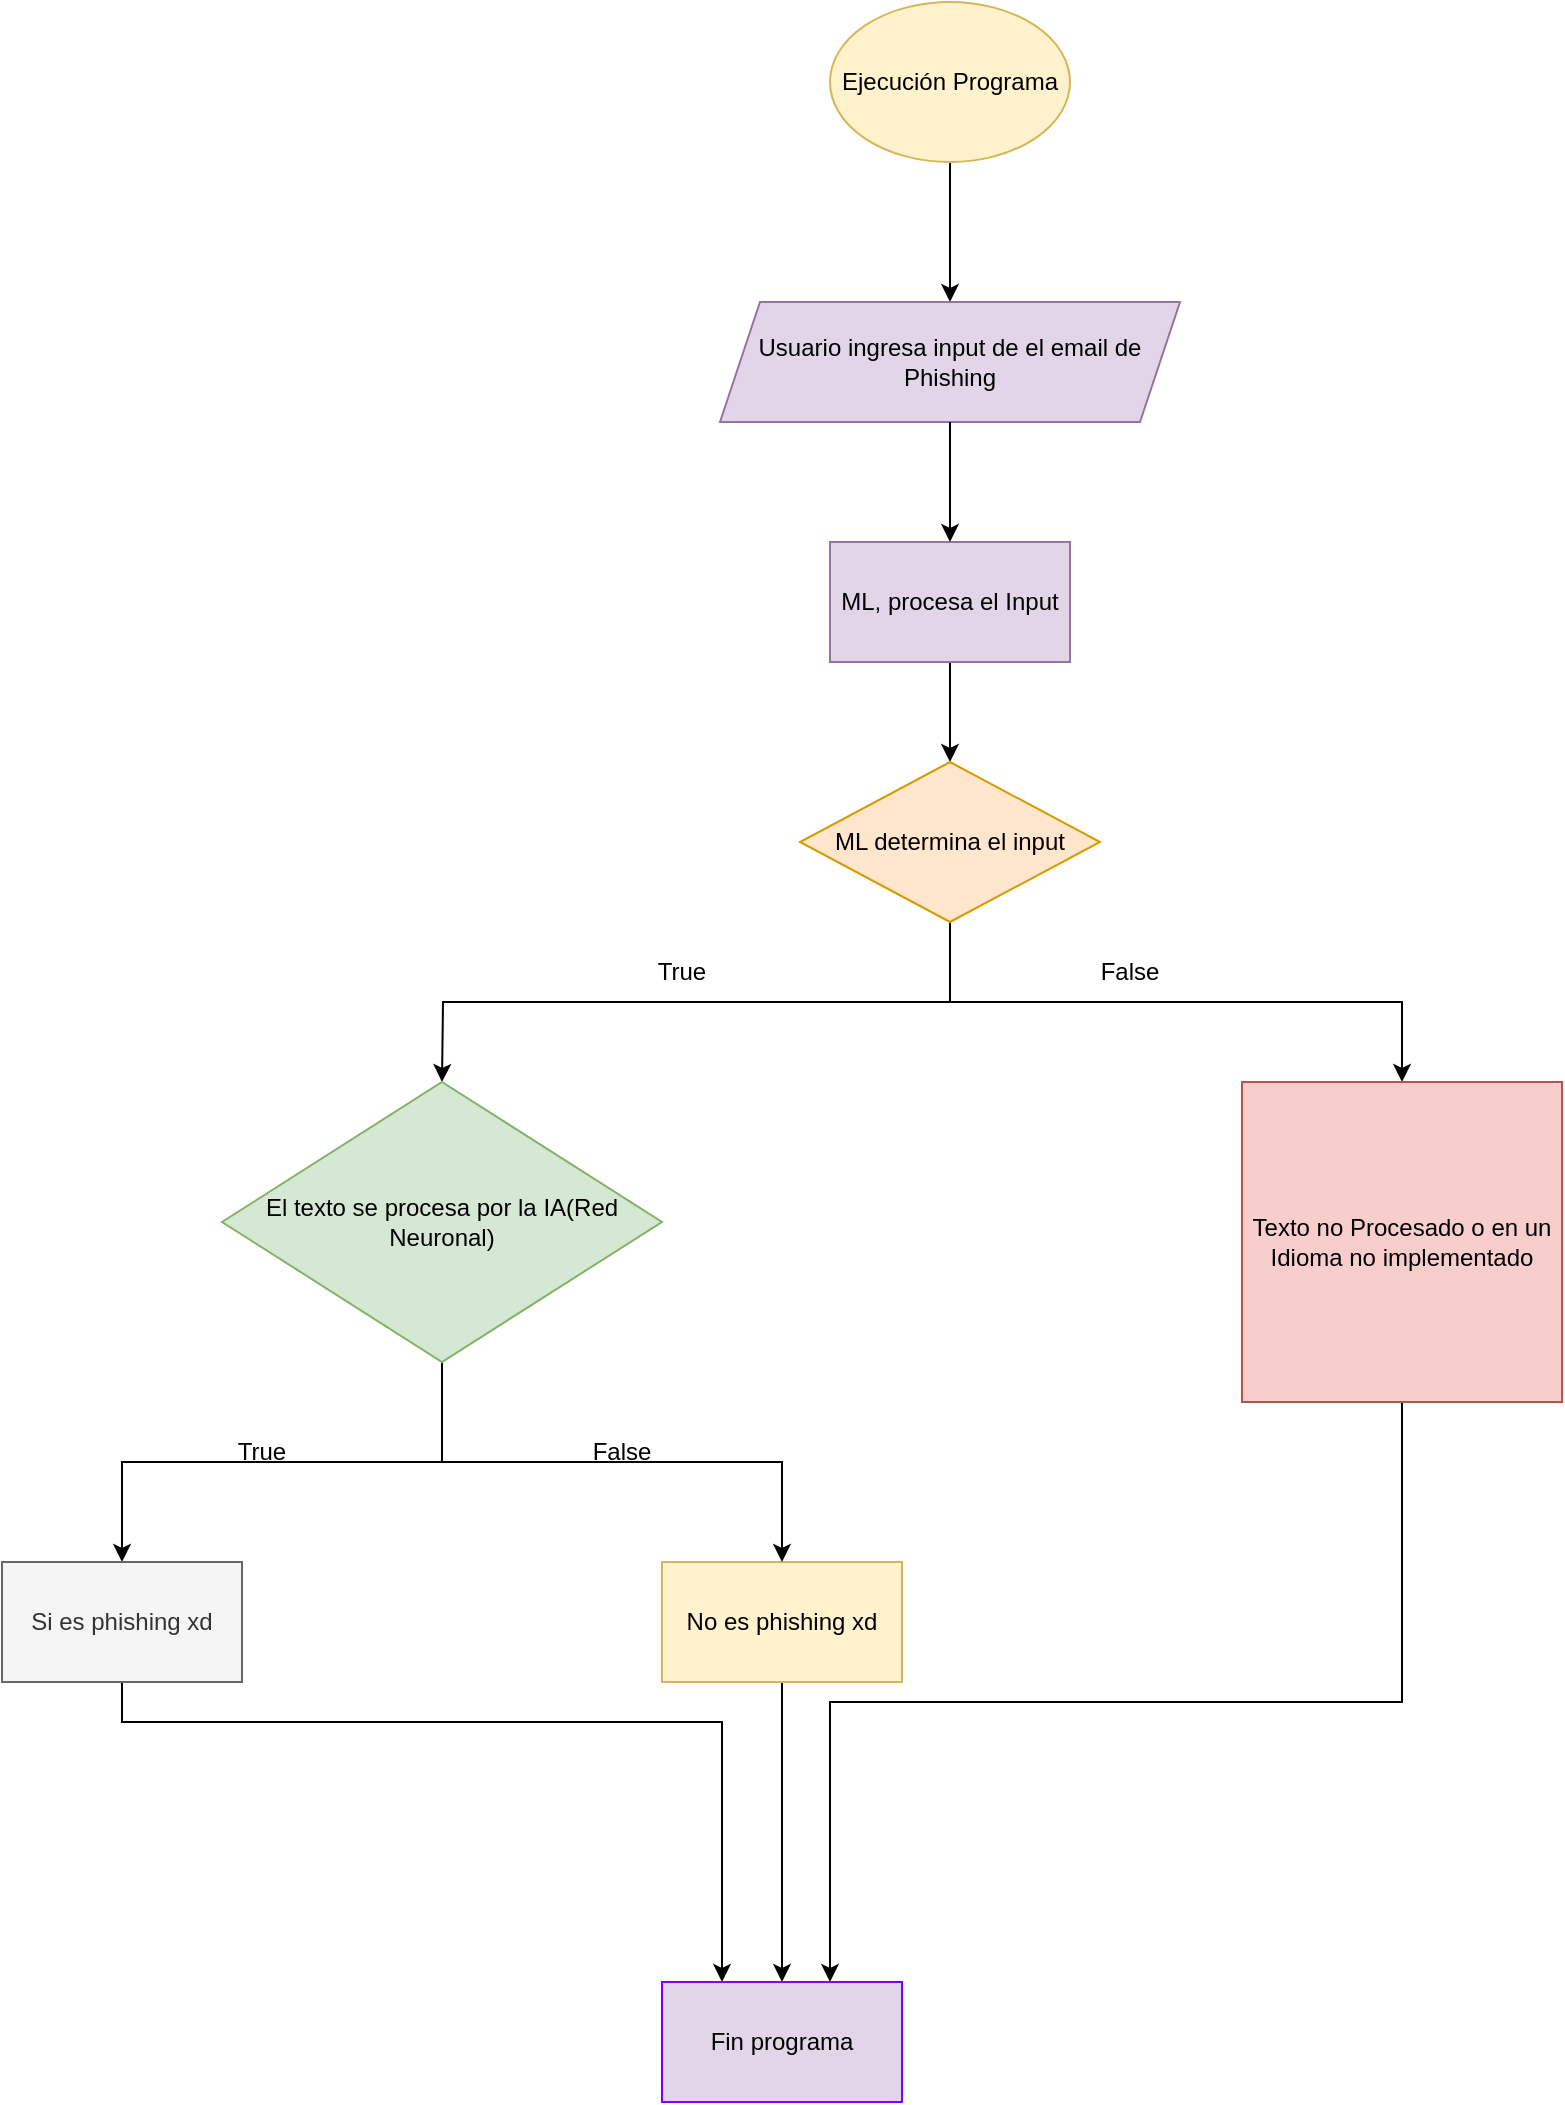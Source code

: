 <mxfile version="22.1.0" type="github">
  <diagram name="Página-1" id="w9HvA0hKsICmtK08iJ2W">
    <mxGraphModel dx="1877" dy="557" grid="1" gridSize="10" guides="1" tooltips="1" connect="1" arrows="1" fold="1" page="1" pageScale="1" pageWidth="827" pageHeight="1169" math="0" shadow="0">
      <root>
        <mxCell id="0" />
        <mxCell id="1" parent="0" />
        <mxCell id="HGkdnTLljScSfvTJA_NK-10" style="edgeStyle=orthogonalEdgeStyle;rounded=0;orthogonalLoop=1;jettySize=auto;html=1;exitX=0.5;exitY=1;exitDx=0;exitDy=0;" edge="1" parent="1" source="HGkdnTLljScSfvTJA_NK-1" target="HGkdnTLljScSfvTJA_NK-4">
          <mxGeometry relative="1" as="geometry" />
        </mxCell>
        <mxCell id="HGkdnTLljScSfvTJA_NK-1" value="ML, procesa el Input" style="rounded=0;whiteSpace=wrap;html=1;fillColor=#e1d5e7;strokeColor=#9673a6;" vertex="1" parent="1">
          <mxGeometry x="354" y="290" width="120" height="60" as="geometry" />
        </mxCell>
        <mxCell id="HGkdnTLljScSfvTJA_NK-9" style="edgeStyle=orthogonalEdgeStyle;rounded=0;orthogonalLoop=1;jettySize=auto;html=1;exitX=0.5;exitY=1;exitDx=0;exitDy=0;" edge="1" parent="1" source="HGkdnTLljScSfvTJA_NK-2" target="HGkdnTLljScSfvTJA_NK-3">
          <mxGeometry relative="1" as="geometry" />
        </mxCell>
        <mxCell id="HGkdnTLljScSfvTJA_NK-2" value="Ejecución Programa" style="ellipse;whiteSpace=wrap;html=1;fillColor=#fff2cc;strokeColor=#d6b656;" vertex="1" parent="1">
          <mxGeometry x="354" y="20" width="120" height="80" as="geometry" />
        </mxCell>
        <mxCell id="HGkdnTLljScSfvTJA_NK-3" value="Usuario ingresa input de el email de Phishing" style="shape=parallelogram;perimeter=parallelogramPerimeter;whiteSpace=wrap;html=1;fixedSize=1;fillColor=#e1d5e7;strokeColor=#9673a6;" vertex="1" parent="1">
          <mxGeometry x="299" y="170" width="230" height="60" as="geometry" />
        </mxCell>
        <mxCell id="HGkdnTLljScSfvTJA_NK-5" style="edgeStyle=orthogonalEdgeStyle;rounded=0;orthogonalLoop=1;jettySize=auto;html=1;exitX=0.5;exitY=1;exitDx=0;exitDy=0;" edge="1" parent="1" source="HGkdnTLljScSfvTJA_NK-4">
          <mxGeometry relative="1" as="geometry">
            <mxPoint x="160" y="560" as="targetPoint" />
          </mxGeometry>
        </mxCell>
        <mxCell id="HGkdnTLljScSfvTJA_NK-12" style="edgeStyle=orthogonalEdgeStyle;rounded=0;orthogonalLoop=1;jettySize=auto;html=1;exitX=0.5;exitY=1;exitDx=0;exitDy=0;entryX=0.5;entryY=0;entryDx=0;entryDy=0;" edge="1" parent="1" source="HGkdnTLljScSfvTJA_NK-4" target="HGkdnTLljScSfvTJA_NK-11">
          <mxGeometry relative="1" as="geometry" />
        </mxCell>
        <mxCell id="HGkdnTLljScSfvTJA_NK-4" value="ML determina el input" style="rhombus;whiteSpace=wrap;html=1;fillColor=#ffe6cc;strokeColor=#d79b00;" vertex="1" parent="1">
          <mxGeometry x="339" y="400" width="150" height="80" as="geometry" />
        </mxCell>
        <mxCell id="HGkdnTLljScSfvTJA_NK-7" value="True" style="text;html=1;strokeColor=none;fillColor=none;align=center;verticalAlign=middle;whiteSpace=wrap;rounded=0;" vertex="1" parent="1">
          <mxGeometry x="250" y="490" width="60" height="30" as="geometry" />
        </mxCell>
        <mxCell id="HGkdnTLljScSfvTJA_NK-8" value="" style="endArrow=classic;html=1;rounded=0;entryX=0.5;entryY=0;entryDx=0;entryDy=0;exitX=0.5;exitY=1;exitDx=0;exitDy=0;" edge="1" parent="1" source="HGkdnTLljScSfvTJA_NK-3" target="HGkdnTLljScSfvTJA_NK-1">
          <mxGeometry width="50" height="50" relative="1" as="geometry">
            <mxPoint x="389" y="280" as="sourcePoint" />
            <mxPoint x="439" y="230" as="targetPoint" />
          </mxGeometry>
        </mxCell>
        <mxCell id="HGkdnTLljScSfvTJA_NK-23" style="edgeStyle=orthogonalEdgeStyle;rounded=0;orthogonalLoop=1;jettySize=auto;html=1;exitX=0.5;exitY=1;exitDx=0;exitDy=0;" edge="1" parent="1" source="HGkdnTLljScSfvTJA_NK-11" target="HGkdnTLljScSfvTJA_NK-22">
          <mxGeometry relative="1" as="geometry">
            <Array as="points">
              <mxPoint x="640" y="870" />
              <mxPoint x="354" y="870" />
            </Array>
          </mxGeometry>
        </mxCell>
        <mxCell id="HGkdnTLljScSfvTJA_NK-11" value="Texto no Procesado o en un Idioma no implementado" style="whiteSpace=wrap;html=1;aspect=fixed;fillColor=#f8cecc;strokeColor=#b85450;" vertex="1" parent="1">
          <mxGeometry x="560" y="560" width="160" height="160" as="geometry" />
        </mxCell>
        <mxCell id="HGkdnTLljScSfvTJA_NK-13" value="False" style="text;html=1;strokeColor=none;fillColor=none;align=center;verticalAlign=middle;whiteSpace=wrap;rounded=0;" vertex="1" parent="1">
          <mxGeometry x="474" y="490" width="60" height="30" as="geometry" />
        </mxCell>
        <mxCell id="HGkdnTLljScSfvTJA_NK-25" style="edgeStyle=orthogonalEdgeStyle;rounded=0;orthogonalLoop=1;jettySize=auto;html=1;" edge="1" parent="1" source="HGkdnTLljScSfvTJA_NK-15" target="HGkdnTLljScSfvTJA_NK-22">
          <mxGeometry relative="1" as="geometry" />
        </mxCell>
        <mxCell id="HGkdnTLljScSfvTJA_NK-15" value="No es phishing xd" style="rounded=0;whiteSpace=wrap;html=1;fillColor=#fff2cc;strokeColor=#d6b656;" vertex="1" parent="1">
          <mxGeometry x="270" y="800" width="120" height="60" as="geometry" />
        </mxCell>
        <mxCell id="HGkdnTLljScSfvTJA_NK-17" style="edgeStyle=orthogonalEdgeStyle;rounded=0;orthogonalLoop=1;jettySize=auto;html=1;exitX=0.5;exitY=1;exitDx=0;exitDy=0;" edge="1" parent="1" source="HGkdnTLljScSfvTJA_NK-16" target="HGkdnTLljScSfvTJA_NK-15">
          <mxGeometry relative="1" as="geometry" />
        </mxCell>
        <mxCell id="HGkdnTLljScSfvTJA_NK-19" style="edgeStyle=orthogonalEdgeStyle;rounded=0;orthogonalLoop=1;jettySize=auto;html=1;entryX=0.5;entryY=0;entryDx=0;entryDy=0;" edge="1" parent="1" source="HGkdnTLljScSfvTJA_NK-16" target="HGkdnTLljScSfvTJA_NK-18">
          <mxGeometry relative="1" as="geometry" />
        </mxCell>
        <mxCell id="HGkdnTLljScSfvTJA_NK-16" value="El texto se procesa por la IA(Red Neuronal)" style="rhombus;whiteSpace=wrap;html=1;fillColor=#d5e8d4;strokeColor=#82b366;" vertex="1" parent="1">
          <mxGeometry x="50" y="560" width="220" height="140" as="geometry" />
        </mxCell>
        <mxCell id="HGkdnTLljScSfvTJA_NK-24" style="edgeStyle=orthogonalEdgeStyle;rounded=0;orthogonalLoop=1;jettySize=auto;html=1;entryX=0.25;entryY=0;entryDx=0;entryDy=0;" edge="1" parent="1" source="HGkdnTLljScSfvTJA_NK-18" target="HGkdnTLljScSfvTJA_NK-22">
          <mxGeometry relative="1" as="geometry">
            <mxPoint x="350" y="920" as="targetPoint" />
            <Array as="points">
              <mxPoint y="880" />
              <mxPoint x="300" y="880" />
            </Array>
          </mxGeometry>
        </mxCell>
        <mxCell id="HGkdnTLljScSfvTJA_NK-18" value="Si es phishing xd" style="rounded=0;whiteSpace=wrap;html=1;fillColor=#f5f5f5;fontColor=#333333;strokeColor=#666666;" vertex="1" parent="1">
          <mxGeometry x="-60" y="800" width="120" height="60" as="geometry" />
        </mxCell>
        <mxCell id="HGkdnTLljScSfvTJA_NK-20" value="True" style="text;html=1;strokeColor=none;fillColor=none;align=center;verticalAlign=middle;whiteSpace=wrap;rounded=0;" vertex="1" parent="1">
          <mxGeometry x="40" y="730" width="60" height="30" as="geometry" />
        </mxCell>
        <mxCell id="HGkdnTLljScSfvTJA_NK-21" value="False" style="text;html=1;strokeColor=none;fillColor=none;align=center;verticalAlign=middle;whiteSpace=wrap;rounded=0;" vertex="1" parent="1">
          <mxGeometry x="210" y="730" width="80" height="30" as="geometry" />
        </mxCell>
        <mxCell id="HGkdnTLljScSfvTJA_NK-22" value="Fin programa" style="rounded=0;whiteSpace=wrap;html=1;fillColor=#e1d5e7;strokeColor=#7F00FF;" vertex="1" parent="1">
          <mxGeometry x="270" y="1010" width="120" height="60" as="geometry" />
        </mxCell>
      </root>
    </mxGraphModel>
  </diagram>
</mxfile>
